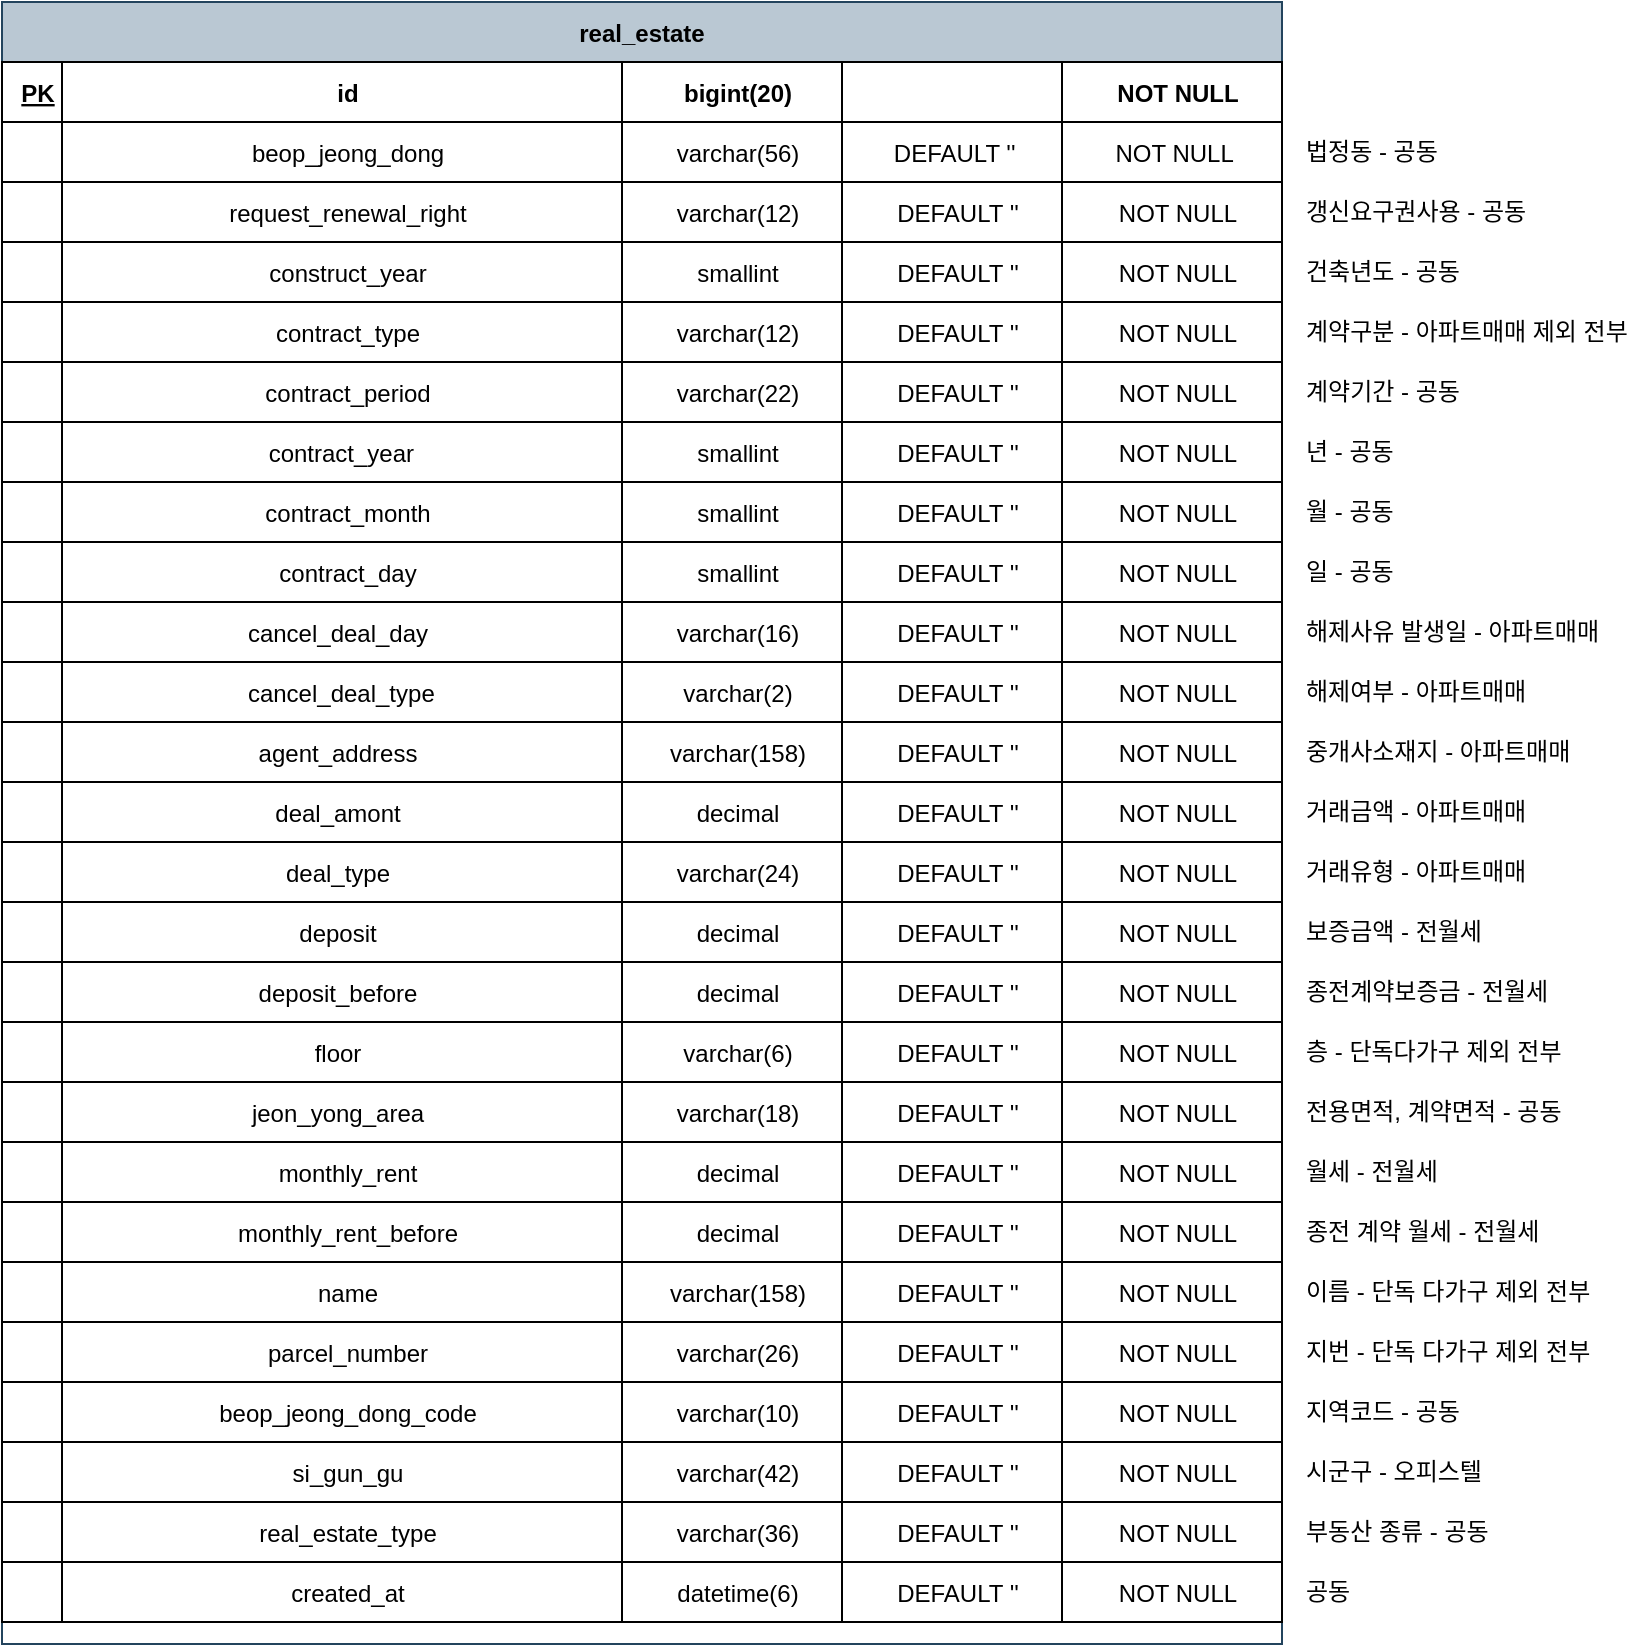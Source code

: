 <mxfile version="24.4.0" type="device">
  <diagram id="R2lEEEUBdFMjLlhIrx00" name="Page-1">
    <mxGraphModel dx="866" dy="671" grid="1" gridSize="10" guides="1" tooltips="1" connect="1" arrows="1" fold="1" page="1" pageScale="1" pageWidth="850" pageHeight="1100" math="0" shadow="0" extFonts="Permanent Marker^https://fonts.googleapis.com/css?family=Permanent+Marker">
      <root>
        <mxCell id="0" />
        <mxCell id="1" parent="0" />
        <mxCell id="hbp8-8lJkHPTpPMItPzK-110" value="real_estate" style="shape=table;startSize=30;container=1;collapsible=1;childLayout=tableLayout;fixedRows=1;rowLines=0;fontStyle=1;align=center;resizeLast=1;verticalAlign=middle;fillColor=#bac8d3;strokeColor=#23445d;" parent="1" vertex="1">
          <mxGeometry x="40" y="40" width="640" height="821" as="geometry">
            <mxRectangle x="110" y="300" width="100" height="30" as="alternateBounds" />
          </mxGeometry>
        </mxCell>
        <mxCell id="hbp8-8lJkHPTpPMItPzK-111" value="" style="shape=partialRectangle;collapsible=0;dropTarget=0;pointerEvents=0;fillColor=none;points=[[0,0.5],[1,0.5]];portConstraint=eastwest;top=0;left=0;right=0;bottom=1;" parent="hbp8-8lJkHPTpPMItPzK-110" vertex="1">
          <mxGeometry y="30" width="640" height="30" as="geometry" />
        </mxCell>
        <mxCell id="hbp8-8lJkHPTpPMItPzK-112" value="PK" style="shape=partialRectangle;overflow=hidden;connectable=0;top=1;left=1;bottom=1;right=1;fontStyle=5;strokeColor=default;align=center;verticalAlign=middle;spacingLeft=6;fontFamily=Helvetica;fontSize=12;fontColor=default;fillColor=default;labelBackgroundColor=default;" parent="hbp8-8lJkHPTpPMItPzK-111" vertex="1">
          <mxGeometry width="30" height="30" as="geometry">
            <mxRectangle width="30" height="30" as="alternateBounds" />
          </mxGeometry>
        </mxCell>
        <mxCell id="hbp8-8lJkHPTpPMItPzK-113" value="id" style="shape=partialRectangle;overflow=hidden;connectable=0;top=1;left=1;bottom=1;right=1;align=center;spacingLeft=6;fontStyle=1;" parent="hbp8-8lJkHPTpPMItPzK-111" vertex="1">
          <mxGeometry x="30" width="280" height="30" as="geometry">
            <mxRectangle width="280" height="30" as="alternateBounds" />
          </mxGeometry>
        </mxCell>
        <mxCell id="RtSOHEEAWG39w4jTqYd0-6" value="bigint(20)" style="shape=partialRectangle;overflow=hidden;connectable=0;top=1;left=1;bottom=1;right=1;align=center;spacingLeft=6;fontStyle=1;" parent="hbp8-8lJkHPTpPMItPzK-111" vertex="1">
          <mxGeometry x="310" width="110" height="30" as="geometry">
            <mxRectangle width="110" height="30" as="alternateBounds" />
          </mxGeometry>
        </mxCell>
        <mxCell id="RtSOHEEAWG39w4jTqYd0-32" style="shape=partialRectangle;overflow=hidden;connectable=0;top=1;left=1;bottom=1;right=1;align=center;spacingLeft=6;fontStyle=1;" parent="hbp8-8lJkHPTpPMItPzK-111" vertex="1">
          <mxGeometry x="420" width="110" height="30" as="geometry">
            <mxRectangle width="110" height="30" as="alternateBounds" />
          </mxGeometry>
        </mxCell>
        <mxCell id="RtSOHEEAWG39w4jTqYd0-58" value="NOT NULL" style="shape=partialRectangle;overflow=hidden;connectable=0;top=1;left=1;bottom=1;right=1;align=center;spacingLeft=6;fontStyle=1;" parent="hbp8-8lJkHPTpPMItPzK-111" vertex="1">
          <mxGeometry x="530" width="110" height="30" as="geometry">
            <mxRectangle width="110" height="30" as="alternateBounds" />
          </mxGeometry>
        </mxCell>
        <mxCell id="hbp8-8lJkHPTpPMItPzK-114" style="shape=partialRectangle;collapsible=0;dropTarget=0;pointerEvents=0;fillColor=none;points=[[0,0.5],[1,0.5]];portConstraint=eastwest;top=0;left=0;right=0;bottom=0;" parent="hbp8-8lJkHPTpPMItPzK-110" vertex="1">
          <mxGeometry y="60" width="640" height="30" as="geometry" />
        </mxCell>
        <mxCell id="hbp8-8lJkHPTpPMItPzK-115" style="shape=partialRectangle;overflow=hidden;connectable=0;top=1;left=1;bottom=1;right=1;shadow=0;strokeWidth=1;align=center;verticalAlign=middle;spacingLeft=6;fontFamily=Helvetica;fontSize=12;" parent="hbp8-8lJkHPTpPMItPzK-114" vertex="1">
          <mxGeometry width="30" height="30" as="geometry">
            <mxRectangle width="30" height="30" as="alternateBounds" />
          </mxGeometry>
        </mxCell>
        <mxCell id="hbp8-8lJkHPTpPMItPzK-116" value="beop_jeong_dong" style="shape=partialRectangle;overflow=hidden;connectable=0;top=1;left=1;bottom=1;right=1;align=center;spacingLeft=6;shadow=0;strokeWidth=1;perimeterSpacing=0;verticalAlign=middle;fontFamily=Helvetica;fontSize=12;fontStyle=0;" parent="hbp8-8lJkHPTpPMItPzK-114" vertex="1">
          <mxGeometry x="30" width="280" height="30" as="geometry">
            <mxRectangle width="280" height="30" as="alternateBounds" />
          </mxGeometry>
        </mxCell>
        <mxCell id="RtSOHEEAWG39w4jTqYd0-7" value="varchar(56)" style="shape=partialRectangle;overflow=hidden;connectable=0;top=1;left=1;bottom=1;right=1;align=center;spacingLeft=6;shadow=0;strokeWidth=1;perimeterSpacing=0;verticalAlign=middle;fontFamily=Helvetica;fontSize=12;fontStyle=0;" parent="hbp8-8lJkHPTpPMItPzK-114" vertex="1">
          <mxGeometry x="310" width="110" height="30" as="geometry">
            <mxRectangle width="110" height="30" as="alternateBounds" />
          </mxGeometry>
        </mxCell>
        <mxCell id="RtSOHEEAWG39w4jTqYd0-33" value="DEFAULT &#39;&#39; " style="shape=partialRectangle;overflow=hidden;connectable=0;top=1;left=1;bottom=1;right=1;align=center;spacingLeft=6;shadow=0;strokeWidth=1;perimeterSpacing=0;verticalAlign=middle;fontFamily=Helvetica;fontSize=12;fontStyle=0;" parent="hbp8-8lJkHPTpPMItPzK-114" vertex="1">
          <mxGeometry x="420" width="110" height="30" as="geometry">
            <mxRectangle width="110" height="30" as="alternateBounds" />
          </mxGeometry>
        </mxCell>
        <mxCell id="RtSOHEEAWG39w4jTqYd0-59" value="NOT NULL " style="shape=partialRectangle;overflow=hidden;connectable=0;top=1;left=1;bottom=1;right=1;align=center;spacingLeft=6;shadow=0;strokeWidth=1;perimeterSpacing=0;verticalAlign=middle;fontFamily=Helvetica;fontSize=12;fontStyle=0;" parent="hbp8-8lJkHPTpPMItPzK-114" vertex="1">
          <mxGeometry x="530" width="110" height="30" as="geometry">
            <mxRectangle width="110" height="30" as="alternateBounds" />
          </mxGeometry>
        </mxCell>
        <mxCell id="hbp8-8lJkHPTpPMItPzK-117" style="shape=partialRectangle;collapsible=0;dropTarget=0;pointerEvents=0;fillColor=none;points=[[0,0.5],[1,0.5]];portConstraint=eastwest;top=0;left=0;right=0;bottom=0;" parent="hbp8-8lJkHPTpPMItPzK-110" vertex="1">
          <mxGeometry y="90" width="640" height="30" as="geometry" />
        </mxCell>
        <mxCell id="hbp8-8lJkHPTpPMItPzK-118" style="shape=partialRectangle;overflow=hidden;connectable=0;top=1;left=1;bottom=1;right=1;shadow=0;strokeWidth=1;align=center;verticalAlign=middle;spacingLeft=6;fontFamily=Helvetica;fontSize=12;" parent="hbp8-8lJkHPTpPMItPzK-117" vertex="1">
          <mxGeometry width="30" height="30" as="geometry">
            <mxRectangle width="30" height="30" as="alternateBounds" />
          </mxGeometry>
        </mxCell>
        <mxCell id="hbp8-8lJkHPTpPMItPzK-119" value="request_renewal_right" style="shape=partialRectangle;overflow=hidden;connectable=0;top=1;left=1;bottom=1;right=1;align=center;spacingLeft=6;strokeWidth=1;shadow=0;verticalAlign=middle;fontFamily=Helvetica;fontSize=12;fontStyle=0;" parent="hbp8-8lJkHPTpPMItPzK-117" vertex="1">
          <mxGeometry x="30" width="280" height="30" as="geometry">
            <mxRectangle width="280" height="30" as="alternateBounds" />
          </mxGeometry>
        </mxCell>
        <mxCell id="RtSOHEEAWG39w4jTqYd0-8" value="varchar(12)" style="shape=partialRectangle;overflow=hidden;connectable=0;top=1;left=1;bottom=1;right=1;align=center;spacingLeft=6;strokeWidth=1;shadow=0;verticalAlign=middle;fontFamily=Helvetica;fontSize=12;fontStyle=0;" parent="hbp8-8lJkHPTpPMItPzK-117" vertex="1">
          <mxGeometry x="310" width="110" height="30" as="geometry">
            <mxRectangle width="110" height="30" as="alternateBounds" />
          </mxGeometry>
        </mxCell>
        <mxCell id="RtSOHEEAWG39w4jTqYd0-34" value="DEFAULT &#39;&#39;" style="shape=partialRectangle;overflow=hidden;connectable=0;top=1;left=1;bottom=1;right=1;align=center;spacingLeft=6;strokeWidth=1;shadow=0;verticalAlign=middle;fontFamily=Helvetica;fontSize=12;fontStyle=0;" parent="hbp8-8lJkHPTpPMItPzK-117" vertex="1">
          <mxGeometry x="420" width="110" height="30" as="geometry">
            <mxRectangle width="110" height="30" as="alternateBounds" />
          </mxGeometry>
        </mxCell>
        <mxCell id="RtSOHEEAWG39w4jTqYd0-60" value="NOT NULL" style="shape=partialRectangle;overflow=hidden;connectable=0;top=1;left=1;bottom=1;right=1;align=center;spacingLeft=6;strokeWidth=1;shadow=0;verticalAlign=middle;fontFamily=Helvetica;fontSize=12;fontStyle=0;" parent="hbp8-8lJkHPTpPMItPzK-117" vertex="1">
          <mxGeometry x="530" width="110" height="30" as="geometry">
            <mxRectangle width="110" height="30" as="alternateBounds" />
          </mxGeometry>
        </mxCell>
        <mxCell id="hbp8-8lJkHPTpPMItPzK-120" style="shape=partialRectangle;collapsible=0;dropTarget=0;pointerEvents=0;fillColor=none;points=[[0,0.5],[1,0.5]];portConstraint=eastwest;top=0;left=0;right=0;bottom=0;" parent="hbp8-8lJkHPTpPMItPzK-110" vertex="1">
          <mxGeometry y="120" width="640" height="30" as="geometry" />
        </mxCell>
        <mxCell id="hbp8-8lJkHPTpPMItPzK-121" style="shape=partialRectangle;overflow=hidden;connectable=0;top=1;left=1;bottom=1;right=1;align=center;" parent="hbp8-8lJkHPTpPMItPzK-120" vertex="1">
          <mxGeometry width="30" height="30" as="geometry">
            <mxRectangle width="30" height="30" as="alternateBounds" />
          </mxGeometry>
        </mxCell>
        <mxCell id="hbp8-8lJkHPTpPMItPzK-122" value="construct_year" style="shape=partialRectangle;overflow=hidden;connectable=0;top=1;left=1;bottom=1;right=1;align=center;spacingLeft=6;shadow=0;strokeWidth=1;verticalAlign=middle;fontFamily=Helvetica;fontSize=12;fontStyle=0;" parent="hbp8-8lJkHPTpPMItPzK-120" vertex="1">
          <mxGeometry x="30" width="280" height="30" as="geometry">
            <mxRectangle width="280" height="30" as="alternateBounds" />
          </mxGeometry>
        </mxCell>
        <mxCell id="RtSOHEEAWG39w4jTqYd0-9" value="smallint" style="shape=partialRectangle;overflow=hidden;connectable=0;top=1;left=1;bottom=1;right=1;align=center;spacingLeft=6;shadow=0;strokeWidth=1;verticalAlign=middle;fontFamily=Helvetica;fontSize=12;fontStyle=0;" parent="hbp8-8lJkHPTpPMItPzK-120" vertex="1">
          <mxGeometry x="310" width="110" height="30" as="geometry">
            <mxRectangle width="110" height="30" as="alternateBounds" />
          </mxGeometry>
        </mxCell>
        <mxCell id="RtSOHEEAWG39w4jTqYd0-35" value="DEFAULT &#39;&#39;" style="shape=partialRectangle;overflow=hidden;connectable=0;top=1;left=1;bottom=1;right=1;align=center;spacingLeft=6;shadow=0;strokeWidth=1;verticalAlign=middle;fontFamily=Helvetica;fontSize=12;fontStyle=0;" parent="hbp8-8lJkHPTpPMItPzK-120" vertex="1">
          <mxGeometry x="420" width="110" height="30" as="geometry">
            <mxRectangle width="110" height="30" as="alternateBounds" />
          </mxGeometry>
        </mxCell>
        <mxCell id="RtSOHEEAWG39w4jTqYd0-61" value="NOT NULL" style="shape=partialRectangle;overflow=hidden;connectable=0;top=1;left=1;bottom=1;right=1;align=center;spacingLeft=6;shadow=0;strokeWidth=1;verticalAlign=middle;fontFamily=Helvetica;fontSize=12;fontStyle=0;" parent="hbp8-8lJkHPTpPMItPzK-120" vertex="1">
          <mxGeometry x="530" width="110" height="30" as="geometry">
            <mxRectangle width="110" height="30" as="alternateBounds" />
          </mxGeometry>
        </mxCell>
        <mxCell id="hbp8-8lJkHPTpPMItPzK-123" style="shape=partialRectangle;collapsible=0;dropTarget=0;pointerEvents=0;fillColor=none;points=[[0,0.5],[1,0.5]];portConstraint=eastwest;top=0;left=0;right=0;bottom=0;" parent="hbp8-8lJkHPTpPMItPzK-110" vertex="1">
          <mxGeometry y="150" width="640" height="30" as="geometry" />
        </mxCell>
        <mxCell id="hbp8-8lJkHPTpPMItPzK-124" style="shape=partialRectangle;overflow=hidden;connectable=0;top=1;left=1;bottom=1;right=1;align=center;" parent="hbp8-8lJkHPTpPMItPzK-123" vertex="1">
          <mxGeometry width="30" height="30" as="geometry">
            <mxRectangle width="30" height="30" as="alternateBounds" />
          </mxGeometry>
        </mxCell>
        <mxCell id="hbp8-8lJkHPTpPMItPzK-125" value="contract_type" style="shape=partialRectangle;overflow=hidden;connectable=0;top=1;left=1;bottom=1;right=1;align=center;spacingLeft=6;shadow=0;strokeWidth=1;verticalAlign=middle;fontFamily=Helvetica;fontSize=12;fontStyle=0;" parent="hbp8-8lJkHPTpPMItPzK-123" vertex="1">
          <mxGeometry x="30" width="280" height="30" as="geometry">
            <mxRectangle width="280" height="30" as="alternateBounds" />
          </mxGeometry>
        </mxCell>
        <mxCell id="RtSOHEEAWG39w4jTqYd0-10" value="varchar(12)" style="shape=partialRectangle;overflow=hidden;connectable=0;top=1;left=1;bottom=1;right=1;align=center;spacingLeft=6;shadow=0;strokeWidth=1;verticalAlign=middle;fontFamily=Helvetica;fontSize=12;fontStyle=0;" parent="hbp8-8lJkHPTpPMItPzK-123" vertex="1">
          <mxGeometry x="310" width="110" height="30" as="geometry">
            <mxRectangle width="110" height="30" as="alternateBounds" />
          </mxGeometry>
        </mxCell>
        <mxCell id="RtSOHEEAWG39w4jTqYd0-36" value="DEFAULT &#39;&#39;" style="shape=partialRectangle;overflow=hidden;connectable=0;top=1;left=1;bottom=1;right=1;align=center;spacingLeft=6;shadow=0;strokeWidth=1;verticalAlign=middle;fontFamily=Helvetica;fontSize=12;fontStyle=0;" parent="hbp8-8lJkHPTpPMItPzK-123" vertex="1">
          <mxGeometry x="420" width="110" height="30" as="geometry">
            <mxRectangle width="110" height="30" as="alternateBounds" />
          </mxGeometry>
        </mxCell>
        <mxCell id="RtSOHEEAWG39w4jTqYd0-62" value="NOT NULL" style="shape=partialRectangle;overflow=hidden;connectable=0;top=1;left=1;bottom=1;right=1;align=center;spacingLeft=6;shadow=0;strokeWidth=1;verticalAlign=middle;fontFamily=Helvetica;fontSize=12;fontStyle=0;" parent="hbp8-8lJkHPTpPMItPzK-123" vertex="1">
          <mxGeometry x="530" width="110" height="30" as="geometry">
            <mxRectangle width="110" height="30" as="alternateBounds" />
          </mxGeometry>
        </mxCell>
        <mxCell id="hbp8-8lJkHPTpPMItPzK-126" style="shape=partialRectangle;collapsible=0;dropTarget=0;pointerEvents=0;fillColor=none;points=[[0,0.5],[1,0.5]];portConstraint=eastwest;top=0;left=0;right=0;bottom=0;" parent="hbp8-8lJkHPTpPMItPzK-110" vertex="1">
          <mxGeometry y="180" width="640" height="30" as="geometry" />
        </mxCell>
        <mxCell id="hbp8-8lJkHPTpPMItPzK-127" style="shape=partialRectangle;overflow=hidden;connectable=0;top=1;left=1;bottom=1;right=1;align=center;" parent="hbp8-8lJkHPTpPMItPzK-126" vertex="1">
          <mxGeometry width="30" height="30" as="geometry">
            <mxRectangle width="30" height="30" as="alternateBounds" />
          </mxGeometry>
        </mxCell>
        <mxCell id="hbp8-8lJkHPTpPMItPzK-128" value="contract_period" style="shape=partialRectangle;overflow=hidden;connectable=0;top=1;left=1;bottom=1;right=1;align=center;spacingLeft=6;shadow=0;strokeWidth=1;verticalAlign=middle;fontFamily=Helvetica;fontSize=12;fontStyle=0;" parent="hbp8-8lJkHPTpPMItPzK-126" vertex="1">
          <mxGeometry x="30" width="280" height="30" as="geometry">
            <mxRectangle width="280" height="30" as="alternateBounds" />
          </mxGeometry>
        </mxCell>
        <mxCell id="RtSOHEEAWG39w4jTqYd0-11" value="varchar(22)" style="shape=partialRectangle;overflow=hidden;connectable=0;top=1;left=1;bottom=1;right=1;align=center;spacingLeft=6;shadow=0;strokeWidth=1;verticalAlign=middle;fontFamily=Helvetica;fontSize=12;fontStyle=0;" parent="hbp8-8lJkHPTpPMItPzK-126" vertex="1">
          <mxGeometry x="310" width="110" height="30" as="geometry">
            <mxRectangle width="110" height="30" as="alternateBounds" />
          </mxGeometry>
        </mxCell>
        <mxCell id="RtSOHEEAWG39w4jTqYd0-37" value="DEFAULT &#39;&#39;" style="shape=partialRectangle;overflow=hidden;connectable=0;top=1;left=1;bottom=1;right=1;align=center;spacingLeft=6;shadow=0;strokeWidth=1;verticalAlign=middle;fontFamily=Helvetica;fontSize=12;fontStyle=0;" parent="hbp8-8lJkHPTpPMItPzK-126" vertex="1">
          <mxGeometry x="420" width="110" height="30" as="geometry">
            <mxRectangle width="110" height="30" as="alternateBounds" />
          </mxGeometry>
        </mxCell>
        <mxCell id="RtSOHEEAWG39w4jTqYd0-63" value="NOT NULL" style="shape=partialRectangle;overflow=hidden;connectable=0;top=1;left=1;bottom=1;right=1;align=center;spacingLeft=6;shadow=0;strokeWidth=1;verticalAlign=middle;fontFamily=Helvetica;fontSize=12;fontStyle=0;" parent="hbp8-8lJkHPTpPMItPzK-126" vertex="1">
          <mxGeometry x="530" width="110" height="30" as="geometry">
            <mxRectangle width="110" height="30" as="alternateBounds" />
          </mxGeometry>
        </mxCell>
        <mxCell id="hbp8-8lJkHPTpPMItPzK-129" style="shape=partialRectangle;collapsible=0;dropTarget=0;pointerEvents=0;fillColor=none;points=[[0,0.5],[1,0.5]];portConstraint=eastwest;top=0;left=0;right=0;bottom=0;" parent="hbp8-8lJkHPTpPMItPzK-110" vertex="1">
          <mxGeometry y="210" width="640" height="30" as="geometry" />
        </mxCell>
        <mxCell id="hbp8-8lJkHPTpPMItPzK-130" style="shape=partialRectangle;overflow=hidden;connectable=0;top=1;left=1;bottom=1;right=1;align=center;" parent="hbp8-8lJkHPTpPMItPzK-129" vertex="1">
          <mxGeometry width="30" height="30" as="geometry">
            <mxRectangle width="30" height="30" as="alternateBounds" />
          </mxGeometry>
        </mxCell>
        <mxCell id="hbp8-8lJkHPTpPMItPzK-131" value="contract_year  " style="shape=partialRectangle;overflow=hidden;connectable=0;top=1;left=1;bottom=1;right=1;align=center;spacingLeft=6;shadow=0;strokeWidth=1;verticalAlign=middle;fontFamily=Helvetica;fontSize=12;fontStyle=0;" parent="hbp8-8lJkHPTpPMItPzK-129" vertex="1">
          <mxGeometry x="30" width="280" height="30" as="geometry">
            <mxRectangle width="280" height="30" as="alternateBounds" />
          </mxGeometry>
        </mxCell>
        <mxCell id="RtSOHEEAWG39w4jTqYd0-12" value="smallint" style="shape=partialRectangle;overflow=hidden;connectable=0;top=1;left=1;bottom=1;right=1;align=center;spacingLeft=6;shadow=0;strokeWidth=1;verticalAlign=middle;fontFamily=Helvetica;fontSize=12;fontStyle=0;" parent="hbp8-8lJkHPTpPMItPzK-129" vertex="1">
          <mxGeometry x="310" width="110" height="30" as="geometry">
            <mxRectangle width="110" height="30" as="alternateBounds" />
          </mxGeometry>
        </mxCell>
        <mxCell id="RtSOHEEAWG39w4jTqYd0-38" value="DEFAULT &#39;&#39;" style="shape=partialRectangle;overflow=hidden;connectable=0;top=1;left=1;bottom=1;right=1;align=center;spacingLeft=6;shadow=0;strokeWidth=1;verticalAlign=middle;fontFamily=Helvetica;fontSize=12;fontStyle=0;" parent="hbp8-8lJkHPTpPMItPzK-129" vertex="1">
          <mxGeometry x="420" width="110" height="30" as="geometry">
            <mxRectangle width="110" height="30" as="alternateBounds" />
          </mxGeometry>
        </mxCell>
        <mxCell id="RtSOHEEAWG39w4jTqYd0-64" value="NOT NULL" style="shape=partialRectangle;overflow=hidden;connectable=0;top=1;left=1;bottom=1;right=1;align=center;spacingLeft=6;shadow=0;strokeWidth=1;verticalAlign=middle;fontFamily=Helvetica;fontSize=12;fontStyle=0;" parent="hbp8-8lJkHPTpPMItPzK-129" vertex="1">
          <mxGeometry x="530" width="110" height="30" as="geometry">
            <mxRectangle width="110" height="30" as="alternateBounds" />
          </mxGeometry>
        </mxCell>
        <mxCell id="hbp8-8lJkHPTpPMItPzK-132" style="shape=partialRectangle;collapsible=0;dropTarget=0;pointerEvents=0;fillColor=none;points=[[0,0.5],[1,0.5]];portConstraint=eastwest;top=0;left=0;right=0;bottom=0;" parent="hbp8-8lJkHPTpPMItPzK-110" vertex="1">
          <mxGeometry y="240" width="640" height="30" as="geometry" />
        </mxCell>
        <mxCell id="hbp8-8lJkHPTpPMItPzK-133" style="shape=partialRectangle;overflow=hidden;connectable=0;top=1;left=1;bottom=1;right=1;align=center;" parent="hbp8-8lJkHPTpPMItPzK-132" vertex="1">
          <mxGeometry width="30" height="30" as="geometry">
            <mxRectangle width="30" height="30" as="alternateBounds" />
          </mxGeometry>
        </mxCell>
        <mxCell id="hbp8-8lJkHPTpPMItPzK-134" value="contract_month" style="shape=partialRectangle;overflow=hidden;connectable=0;top=1;left=1;bottom=1;right=1;align=center;spacingLeft=6;shadow=0;strokeWidth=1;verticalAlign=middle;fontFamily=Helvetica;fontSize=12;fontStyle=0;" parent="hbp8-8lJkHPTpPMItPzK-132" vertex="1">
          <mxGeometry x="30" width="280" height="30" as="geometry">
            <mxRectangle width="280" height="30" as="alternateBounds" />
          </mxGeometry>
        </mxCell>
        <mxCell id="RtSOHEEAWG39w4jTqYd0-13" value="smallint" style="shape=partialRectangle;overflow=hidden;connectable=0;top=1;left=1;bottom=1;right=1;align=center;spacingLeft=6;shadow=0;strokeWidth=1;verticalAlign=middle;fontFamily=Helvetica;fontSize=12;fontStyle=0;" parent="hbp8-8lJkHPTpPMItPzK-132" vertex="1">
          <mxGeometry x="310" width="110" height="30" as="geometry">
            <mxRectangle width="110" height="30" as="alternateBounds" />
          </mxGeometry>
        </mxCell>
        <mxCell id="RtSOHEEAWG39w4jTqYd0-39" value="DEFAULT &#39;&#39;" style="shape=partialRectangle;overflow=hidden;connectable=0;top=1;left=1;bottom=1;right=1;align=center;spacingLeft=6;shadow=0;strokeWidth=1;verticalAlign=middle;fontFamily=Helvetica;fontSize=12;fontStyle=0;" parent="hbp8-8lJkHPTpPMItPzK-132" vertex="1">
          <mxGeometry x="420" width="110" height="30" as="geometry">
            <mxRectangle width="110" height="30" as="alternateBounds" />
          </mxGeometry>
        </mxCell>
        <mxCell id="RtSOHEEAWG39w4jTqYd0-65" value="NOT NULL" style="shape=partialRectangle;overflow=hidden;connectable=0;top=1;left=1;bottom=1;right=1;align=center;spacingLeft=6;shadow=0;strokeWidth=1;verticalAlign=middle;fontFamily=Helvetica;fontSize=12;fontStyle=0;" parent="hbp8-8lJkHPTpPMItPzK-132" vertex="1">
          <mxGeometry x="530" width="110" height="30" as="geometry">
            <mxRectangle width="110" height="30" as="alternateBounds" />
          </mxGeometry>
        </mxCell>
        <mxCell id="hbp8-8lJkHPTpPMItPzK-135" style="shape=partialRectangle;collapsible=0;dropTarget=0;pointerEvents=0;fillColor=none;points=[[0,0.5],[1,0.5]];portConstraint=eastwest;top=0;left=0;right=0;bottom=0;" parent="hbp8-8lJkHPTpPMItPzK-110" vertex="1">
          <mxGeometry y="270" width="640" height="30" as="geometry" />
        </mxCell>
        <mxCell id="hbp8-8lJkHPTpPMItPzK-136" style="shape=partialRectangle;overflow=hidden;connectable=0;top=1;left=1;bottom=1;right=1;align=center;" parent="hbp8-8lJkHPTpPMItPzK-135" vertex="1">
          <mxGeometry width="30" height="30" as="geometry">
            <mxRectangle width="30" height="30" as="alternateBounds" />
          </mxGeometry>
        </mxCell>
        <mxCell id="hbp8-8lJkHPTpPMItPzK-137" value="contract_day" style="shape=partialRectangle;overflow=hidden;connectable=0;top=1;left=1;bottom=1;right=1;align=center;spacingLeft=6;shadow=0;strokeWidth=1;verticalAlign=middle;fontFamily=Helvetica;fontSize=12;fontStyle=0;" parent="hbp8-8lJkHPTpPMItPzK-135" vertex="1">
          <mxGeometry x="30" width="280" height="30" as="geometry">
            <mxRectangle width="280" height="30" as="alternateBounds" />
          </mxGeometry>
        </mxCell>
        <mxCell id="RtSOHEEAWG39w4jTqYd0-14" value="smallint" style="shape=partialRectangle;overflow=hidden;connectable=0;top=1;left=1;bottom=1;right=1;align=center;spacingLeft=6;shadow=0;strokeWidth=1;verticalAlign=middle;fontFamily=Helvetica;fontSize=12;fontStyle=0;" parent="hbp8-8lJkHPTpPMItPzK-135" vertex="1">
          <mxGeometry x="310" width="110" height="30" as="geometry">
            <mxRectangle width="110" height="30" as="alternateBounds" />
          </mxGeometry>
        </mxCell>
        <mxCell id="RtSOHEEAWG39w4jTqYd0-40" value="DEFAULT &#39;&#39;" style="shape=partialRectangle;overflow=hidden;connectable=0;top=1;left=1;bottom=1;right=1;align=center;spacingLeft=6;shadow=0;strokeWidth=1;verticalAlign=middle;fontFamily=Helvetica;fontSize=12;fontStyle=0;" parent="hbp8-8lJkHPTpPMItPzK-135" vertex="1">
          <mxGeometry x="420" width="110" height="30" as="geometry">
            <mxRectangle width="110" height="30" as="alternateBounds" />
          </mxGeometry>
        </mxCell>
        <mxCell id="RtSOHEEAWG39w4jTqYd0-66" value="NOT NULL" style="shape=partialRectangle;overflow=hidden;connectable=0;top=1;left=1;bottom=1;right=1;align=center;spacingLeft=6;shadow=0;strokeWidth=1;verticalAlign=middle;fontFamily=Helvetica;fontSize=12;fontStyle=0;" parent="hbp8-8lJkHPTpPMItPzK-135" vertex="1">
          <mxGeometry x="530" width="110" height="30" as="geometry">
            <mxRectangle width="110" height="30" as="alternateBounds" />
          </mxGeometry>
        </mxCell>
        <mxCell id="hbp8-8lJkHPTpPMItPzK-138" style="shape=partialRectangle;collapsible=0;dropTarget=0;pointerEvents=0;fillColor=none;points=[[0,0.5],[1,0.5]];portConstraint=eastwest;top=0;left=0;right=0;bottom=0;" parent="hbp8-8lJkHPTpPMItPzK-110" vertex="1">
          <mxGeometry y="300" width="640" height="30" as="geometry" />
        </mxCell>
        <mxCell id="hbp8-8lJkHPTpPMItPzK-139" style="shape=partialRectangle;overflow=hidden;connectable=0;top=1;left=1;bottom=1;right=1;align=center;" parent="hbp8-8lJkHPTpPMItPzK-138" vertex="1">
          <mxGeometry width="30" height="30" as="geometry">
            <mxRectangle width="30" height="30" as="alternateBounds" />
          </mxGeometry>
        </mxCell>
        <mxCell id="hbp8-8lJkHPTpPMItPzK-140" value="cancel_deal_day   " style="shape=partialRectangle;overflow=hidden;connectable=0;top=1;left=1;bottom=1;right=1;align=center;spacingLeft=6;" parent="hbp8-8lJkHPTpPMItPzK-138" vertex="1">
          <mxGeometry x="30" width="280" height="30" as="geometry">
            <mxRectangle width="280" height="30" as="alternateBounds" />
          </mxGeometry>
        </mxCell>
        <mxCell id="RtSOHEEAWG39w4jTqYd0-15" value="varchar(16)" style="shape=partialRectangle;overflow=hidden;connectable=0;top=1;left=1;bottom=1;right=1;align=center;spacingLeft=6;" parent="hbp8-8lJkHPTpPMItPzK-138" vertex="1">
          <mxGeometry x="310" width="110" height="30" as="geometry">
            <mxRectangle width="110" height="30" as="alternateBounds" />
          </mxGeometry>
        </mxCell>
        <mxCell id="RtSOHEEAWG39w4jTqYd0-41" value="DEFAULT &#39;&#39;" style="shape=partialRectangle;overflow=hidden;connectable=0;top=1;left=1;bottom=1;right=1;align=center;spacingLeft=6;" parent="hbp8-8lJkHPTpPMItPzK-138" vertex="1">
          <mxGeometry x="420" width="110" height="30" as="geometry">
            <mxRectangle width="110" height="30" as="alternateBounds" />
          </mxGeometry>
        </mxCell>
        <mxCell id="RtSOHEEAWG39w4jTqYd0-67" value="NOT NULL" style="shape=partialRectangle;overflow=hidden;connectable=0;top=1;left=1;bottom=1;right=1;align=center;spacingLeft=6;" parent="hbp8-8lJkHPTpPMItPzK-138" vertex="1">
          <mxGeometry x="530" width="110" height="30" as="geometry">
            <mxRectangle width="110" height="30" as="alternateBounds" />
          </mxGeometry>
        </mxCell>
        <mxCell id="hbp8-8lJkHPTpPMItPzK-141" style="shape=partialRectangle;collapsible=0;dropTarget=0;pointerEvents=0;fillColor=none;points=[[0,0.5],[1,0.5]];portConstraint=eastwest;top=0;left=0;right=0;bottom=0;" parent="hbp8-8lJkHPTpPMItPzK-110" vertex="1">
          <mxGeometry y="330" width="640" height="30" as="geometry" />
        </mxCell>
        <mxCell id="hbp8-8lJkHPTpPMItPzK-142" style="shape=partialRectangle;overflow=hidden;connectable=0;top=1;left=1;bottom=1;right=1;align=center;" parent="hbp8-8lJkHPTpPMItPzK-141" vertex="1">
          <mxGeometry width="30" height="30" as="geometry">
            <mxRectangle width="30" height="30" as="alternateBounds" />
          </mxGeometry>
        </mxCell>
        <mxCell id="hbp8-8lJkHPTpPMItPzK-143" value="cancel_deal_type  " style="shape=partialRectangle;overflow=hidden;connectable=0;top=1;left=1;bottom=1;right=1;align=center;spacingLeft=6;" parent="hbp8-8lJkHPTpPMItPzK-141" vertex="1">
          <mxGeometry x="30" width="280" height="30" as="geometry">
            <mxRectangle width="280" height="30" as="alternateBounds" />
          </mxGeometry>
        </mxCell>
        <mxCell id="RtSOHEEAWG39w4jTqYd0-16" value="varchar(2)" style="shape=partialRectangle;overflow=hidden;connectable=0;top=1;left=1;bottom=1;right=1;align=center;spacingLeft=6;" parent="hbp8-8lJkHPTpPMItPzK-141" vertex="1">
          <mxGeometry x="310" width="110" height="30" as="geometry">
            <mxRectangle width="110" height="30" as="alternateBounds" />
          </mxGeometry>
        </mxCell>
        <mxCell id="RtSOHEEAWG39w4jTqYd0-42" value="DEFAULT &#39;&#39;" style="shape=partialRectangle;overflow=hidden;connectable=0;top=1;left=1;bottom=1;right=1;align=center;spacingLeft=6;" parent="hbp8-8lJkHPTpPMItPzK-141" vertex="1">
          <mxGeometry x="420" width="110" height="30" as="geometry">
            <mxRectangle width="110" height="30" as="alternateBounds" />
          </mxGeometry>
        </mxCell>
        <mxCell id="RtSOHEEAWG39w4jTqYd0-68" value="NOT NULL" style="shape=partialRectangle;overflow=hidden;connectable=0;top=1;left=1;bottom=1;right=1;align=center;spacingLeft=6;" parent="hbp8-8lJkHPTpPMItPzK-141" vertex="1">
          <mxGeometry x="530" width="110" height="30" as="geometry">
            <mxRectangle width="110" height="30" as="alternateBounds" />
          </mxGeometry>
        </mxCell>
        <mxCell id="hbp8-8lJkHPTpPMItPzK-144" style="shape=partialRectangle;collapsible=0;dropTarget=0;pointerEvents=0;fillColor=none;points=[[0,0.5],[1,0.5]];portConstraint=eastwest;top=0;left=0;right=0;bottom=0;" parent="hbp8-8lJkHPTpPMItPzK-110" vertex="1">
          <mxGeometry y="360" width="640" height="30" as="geometry" />
        </mxCell>
        <mxCell id="hbp8-8lJkHPTpPMItPzK-145" style="shape=partialRectangle;overflow=hidden;connectable=0;top=1;left=1;bottom=1;right=1;align=center;" parent="hbp8-8lJkHPTpPMItPzK-144" vertex="1">
          <mxGeometry width="30" height="30" as="geometry">
            <mxRectangle width="30" height="30" as="alternateBounds" />
          </mxGeometry>
        </mxCell>
        <mxCell id="hbp8-8lJkHPTpPMItPzK-146" value="agent_address   " style="shape=partialRectangle;overflow=hidden;connectable=0;top=1;left=1;bottom=1;right=1;align=center;spacingLeft=6;" parent="hbp8-8lJkHPTpPMItPzK-144" vertex="1">
          <mxGeometry x="30" width="280" height="30" as="geometry">
            <mxRectangle width="280" height="30" as="alternateBounds" />
          </mxGeometry>
        </mxCell>
        <mxCell id="RtSOHEEAWG39w4jTqYd0-17" value="varchar(158)" style="shape=partialRectangle;overflow=hidden;connectable=0;top=1;left=1;bottom=1;right=1;align=center;spacingLeft=6;" parent="hbp8-8lJkHPTpPMItPzK-144" vertex="1">
          <mxGeometry x="310" width="110" height="30" as="geometry">
            <mxRectangle width="110" height="30" as="alternateBounds" />
          </mxGeometry>
        </mxCell>
        <mxCell id="RtSOHEEAWG39w4jTqYd0-43" value="DEFAULT &#39;&#39;" style="shape=partialRectangle;overflow=hidden;connectable=0;top=1;left=1;bottom=1;right=1;align=center;spacingLeft=6;" parent="hbp8-8lJkHPTpPMItPzK-144" vertex="1">
          <mxGeometry x="420" width="110" height="30" as="geometry">
            <mxRectangle width="110" height="30" as="alternateBounds" />
          </mxGeometry>
        </mxCell>
        <mxCell id="RtSOHEEAWG39w4jTqYd0-69" value="NOT NULL" style="shape=partialRectangle;overflow=hidden;connectable=0;top=1;left=1;bottom=1;right=1;align=center;spacingLeft=6;" parent="hbp8-8lJkHPTpPMItPzK-144" vertex="1">
          <mxGeometry x="530" width="110" height="30" as="geometry">
            <mxRectangle width="110" height="30" as="alternateBounds" />
          </mxGeometry>
        </mxCell>
        <mxCell id="hbp8-8lJkHPTpPMItPzK-147" style="shape=partialRectangle;collapsible=0;dropTarget=0;pointerEvents=0;fillColor=none;points=[[0,0.5],[1,0.5]];portConstraint=eastwest;top=0;left=0;right=0;bottom=0;" parent="hbp8-8lJkHPTpPMItPzK-110" vertex="1">
          <mxGeometry y="390" width="640" height="30" as="geometry" />
        </mxCell>
        <mxCell id="hbp8-8lJkHPTpPMItPzK-148" style="shape=partialRectangle;overflow=hidden;connectable=0;top=1;left=1;bottom=1;right=1;align=center;" parent="hbp8-8lJkHPTpPMItPzK-147" vertex="1">
          <mxGeometry width="30" height="30" as="geometry">
            <mxRectangle width="30" height="30" as="alternateBounds" />
          </mxGeometry>
        </mxCell>
        <mxCell id="hbp8-8lJkHPTpPMItPzK-149" value="deal_amont   " style="shape=partialRectangle;overflow=hidden;connectable=0;top=1;left=1;bottom=1;right=1;align=center;spacingLeft=6;" parent="hbp8-8lJkHPTpPMItPzK-147" vertex="1">
          <mxGeometry x="30" width="280" height="30" as="geometry">
            <mxRectangle width="280" height="30" as="alternateBounds" />
          </mxGeometry>
        </mxCell>
        <mxCell id="RtSOHEEAWG39w4jTqYd0-18" value="decimal" style="shape=partialRectangle;overflow=hidden;connectable=0;top=1;left=1;bottom=1;right=1;align=center;spacingLeft=6;" parent="hbp8-8lJkHPTpPMItPzK-147" vertex="1">
          <mxGeometry x="310" width="110" height="30" as="geometry">
            <mxRectangle width="110" height="30" as="alternateBounds" />
          </mxGeometry>
        </mxCell>
        <mxCell id="RtSOHEEAWG39w4jTqYd0-44" value="DEFAULT &#39;&#39;" style="shape=partialRectangle;overflow=hidden;connectable=0;top=1;left=1;bottom=1;right=1;align=center;spacingLeft=6;" parent="hbp8-8lJkHPTpPMItPzK-147" vertex="1">
          <mxGeometry x="420" width="110" height="30" as="geometry">
            <mxRectangle width="110" height="30" as="alternateBounds" />
          </mxGeometry>
        </mxCell>
        <mxCell id="RtSOHEEAWG39w4jTqYd0-70" value="NOT NULL" style="shape=partialRectangle;overflow=hidden;connectable=0;top=1;left=1;bottom=1;right=1;align=center;spacingLeft=6;" parent="hbp8-8lJkHPTpPMItPzK-147" vertex="1">
          <mxGeometry x="530" width="110" height="30" as="geometry">
            <mxRectangle width="110" height="30" as="alternateBounds" />
          </mxGeometry>
        </mxCell>
        <mxCell id="hbp8-8lJkHPTpPMItPzK-150" style="shape=partialRectangle;collapsible=0;dropTarget=0;pointerEvents=0;fillColor=none;points=[[0,0.5],[1,0.5]];portConstraint=eastwest;top=0;left=0;right=0;bottom=0;" parent="hbp8-8lJkHPTpPMItPzK-110" vertex="1">
          <mxGeometry y="420" width="640" height="30" as="geometry" />
        </mxCell>
        <mxCell id="hbp8-8lJkHPTpPMItPzK-151" style="shape=partialRectangle;overflow=hidden;connectable=0;top=1;left=1;bottom=1;right=1;align=center;" parent="hbp8-8lJkHPTpPMItPzK-150" vertex="1">
          <mxGeometry width="30" height="30" as="geometry">
            <mxRectangle width="30" height="30" as="alternateBounds" />
          </mxGeometry>
        </mxCell>
        <mxCell id="hbp8-8lJkHPTpPMItPzK-152" value="deal_type   " style="shape=partialRectangle;overflow=hidden;connectable=0;top=1;left=1;bottom=1;right=1;align=center;spacingLeft=6;" parent="hbp8-8lJkHPTpPMItPzK-150" vertex="1">
          <mxGeometry x="30" width="280" height="30" as="geometry">
            <mxRectangle width="280" height="30" as="alternateBounds" />
          </mxGeometry>
        </mxCell>
        <mxCell id="RtSOHEEAWG39w4jTqYd0-19" value="varchar(24)" style="shape=partialRectangle;overflow=hidden;connectable=0;top=1;left=1;bottom=1;right=1;align=center;spacingLeft=6;" parent="hbp8-8lJkHPTpPMItPzK-150" vertex="1">
          <mxGeometry x="310" width="110" height="30" as="geometry">
            <mxRectangle width="110" height="30" as="alternateBounds" />
          </mxGeometry>
        </mxCell>
        <mxCell id="RtSOHEEAWG39w4jTqYd0-45" value="DEFAULT &#39;&#39;" style="shape=partialRectangle;overflow=hidden;connectable=0;top=1;left=1;bottom=1;right=1;align=center;spacingLeft=6;" parent="hbp8-8lJkHPTpPMItPzK-150" vertex="1">
          <mxGeometry x="420" width="110" height="30" as="geometry">
            <mxRectangle width="110" height="30" as="alternateBounds" />
          </mxGeometry>
        </mxCell>
        <mxCell id="RtSOHEEAWG39w4jTqYd0-71" value="NOT NULL" style="shape=partialRectangle;overflow=hidden;connectable=0;top=1;left=1;bottom=1;right=1;align=center;spacingLeft=6;" parent="hbp8-8lJkHPTpPMItPzK-150" vertex="1">
          <mxGeometry x="530" width="110" height="30" as="geometry">
            <mxRectangle width="110" height="30" as="alternateBounds" />
          </mxGeometry>
        </mxCell>
        <mxCell id="hbp8-8lJkHPTpPMItPzK-153" style="shape=partialRectangle;collapsible=0;dropTarget=0;pointerEvents=0;fillColor=none;points=[[0,0.5],[1,0.5]];portConstraint=eastwest;top=0;left=0;right=0;bottom=0;" parent="hbp8-8lJkHPTpPMItPzK-110" vertex="1">
          <mxGeometry y="450" width="640" height="30" as="geometry" />
        </mxCell>
        <mxCell id="hbp8-8lJkHPTpPMItPzK-154" style="shape=partialRectangle;overflow=hidden;connectable=0;top=1;left=1;bottom=1;right=1;align=center;" parent="hbp8-8lJkHPTpPMItPzK-153" vertex="1">
          <mxGeometry width="30" height="30" as="geometry">
            <mxRectangle width="30" height="30" as="alternateBounds" />
          </mxGeometry>
        </mxCell>
        <mxCell id="hbp8-8lJkHPTpPMItPzK-155" value="deposit   " style="shape=partialRectangle;overflow=hidden;connectable=0;top=1;left=1;bottom=1;right=1;align=center;spacingLeft=6;" parent="hbp8-8lJkHPTpPMItPzK-153" vertex="1">
          <mxGeometry x="30" width="280" height="30" as="geometry">
            <mxRectangle width="280" height="30" as="alternateBounds" />
          </mxGeometry>
        </mxCell>
        <mxCell id="RtSOHEEAWG39w4jTqYd0-20" value="decimal" style="shape=partialRectangle;overflow=hidden;connectable=0;top=1;left=1;bottom=1;right=1;align=center;spacingLeft=6;" parent="hbp8-8lJkHPTpPMItPzK-153" vertex="1">
          <mxGeometry x="310" width="110" height="30" as="geometry">
            <mxRectangle width="110" height="30" as="alternateBounds" />
          </mxGeometry>
        </mxCell>
        <mxCell id="RtSOHEEAWG39w4jTqYd0-46" value="DEFAULT &#39;&#39;" style="shape=partialRectangle;overflow=hidden;connectable=0;top=1;left=1;bottom=1;right=1;align=center;spacingLeft=6;" parent="hbp8-8lJkHPTpPMItPzK-153" vertex="1">
          <mxGeometry x="420" width="110" height="30" as="geometry">
            <mxRectangle width="110" height="30" as="alternateBounds" />
          </mxGeometry>
        </mxCell>
        <mxCell id="RtSOHEEAWG39w4jTqYd0-72" value="NOT NULL" style="shape=partialRectangle;overflow=hidden;connectable=0;top=1;left=1;bottom=1;right=1;align=center;spacingLeft=6;" parent="hbp8-8lJkHPTpPMItPzK-153" vertex="1">
          <mxGeometry x="530" width="110" height="30" as="geometry">
            <mxRectangle width="110" height="30" as="alternateBounds" />
          </mxGeometry>
        </mxCell>
        <mxCell id="hbp8-8lJkHPTpPMItPzK-156" style="shape=partialRectangle;collapsible=0;dropTarget=0;pointerEvents=0;fillColor=none;points=[[0,0.5],[1,0.5]];portConstraint=eastwest;top=0;left=0;right=0;bottom=0;" parent="hbp8-8lJkHPTpPMItPzK-110" vertex="1">
          <mxGeometry y="480" width="640" height="30" as="geometry" />
        </mxCell>
        <mxCell id="hbp8-8lJkHPTpPMItPzK-157" style="shape=partialRectangle;overflow=hidden;connectable=0;top=1;left=1;bottom=1;right=1;align=center;" parent="hbp8-8lJkHPTpPMItPzK-156" vertex="1">
          <mxGeometry width="30" height="30" as="geometry">
            <mxRectangle width="30" height="30" as="alternateBounds" />
          </mxGeometry>
        </mxCell>
        <mxCell id="hbp8-8lJkHPTpPMItPzK-158" value="deposit_before   " style="shape=partialRectangle;overflow=hidden;connectable=0;top=1;left=1;bottom=1;right=1;align=center;spacingLeft=6;" parent="hbp8-8lJkHPTpPMItPzK-156" vertex="1">
          <mxGeometry x="30" width="280" height="30" as="geometry">
            <mxRectangle width="280" height="30" as="alternateBounds" />
          </mxGeometry>
        </mxCell>
        <mxCell id="RtSOHEEAWG39w4jTqYd0-21" value="decimal" style="shape=partialRectangle;overflow=hidden;connectable=0;top=1;left=1;bottom=1;right=1;align=center;spacingLeft=6;" parent="hbp8-8lJkHPTpPMItPzK-156" vertex="1">
          <mxGeometry x="310" width="110" height="30" as="geometry">
            <mxRectangle width="110" height="30" as="alternateBounds" />
          </mxGeometry>
        </mxCell>
        <mxCell id="RtSOHEEAWG39w4jTqYd0-47" value="DEFAULT &#39;&#39;" style="shape=partialRectangle;overflow=hidden;connectable=0;top=1;left=1;bottom=1;right=1;align=center;spacingLeft=6;" parent="hbp8-8lJkHPTpPMItPzK-156" vertex="1">
          <mxGeometry x="420" width="110" height="30" as="geometry">
            <mxRectangle width="110" height="30" as="alternateBounds" />
          </mxGeometry>
        </mxCell>
        <mxCell id="RtSOHEEAWG39w4jTqYd0-73" value="NOT NULL" style="shape=partialRectangle;overflow=hidden;connectable=0;top=1;left=1;bottom=1;right=1;align=center;spacingLeft=6;" parent="hbp8-8lJkHPTpPMItPzK-156" vertex="1">
          <mxGeometry x="530" width="110" height="30" as="geometry">
            <mxRectangle width="110" height="30" as="alternateBounds" />
          </mxGeometry>
        </mxCell>
        <mxCell id="hbp8-8lJkHPTpPMItPzK-159" style="shape=partialRectangle;collapsible=0;dropTarget=0;pointerEvents=0;fillColor=none;points=[[0,0.5],[1,0.5]];portConstraint=eastwest;top=0;left=0;right=0;bottom=0;" parent="hbp8-8lJkHPTpPMItPzK-110" vertex="1">
          <mxGeometry y="510" width="640" height="30" as="geometry" />
        </mxCell>
        <mxCell id="hbp8-8lJkHPTpPMItPzK-160" style="shape=partialRectangle;overflow=hidden;connectable=0;top=1;left=1;bottom=1;right=1;align=center;" parent="hbp8-8lJkHPTpPMItPzK-159" vertex="1">
          <mxGeometry width="30" height="30" as="geometry">
            <mxRectangle width="30" height="30" as="alternateBounds" />
          </mxGeometry>
        </mxCell>
        <mxCell id="hbp8-8lJkHPTpPMItPzK-161" value="floor   " style="shape=partialRectangle;overflow=hidden;connectable=0;top=1;left=1;bottom=1;right=1;align=center;spacingLeft=6;" parent="hbp8-8lJkHPTpPMItPzK-159" vertex="1">
          <mxGeometry x="30" width="280" height="30" as="geometry">
            <mxRectangle width="280" height="30" as="alternateBounds" />
          </mxGeometry>
        </mxCell>
        <mxCell id="RtSOHEEAWG39w4jTqYd0-22" value="varchar(6)" style="shape=partialRectangle;overflow=hidden;connectable=0;top=1;left=1;bottom=1;right=1;align=center;spacingLeft=6;" parent="hbp8-8lJkHPTpPMItPzK-159" vertex="1">
          <mxGeometry x="310" width="110" height="30" as="geometry">
            <mxRectangle width="110" height="30" as="alternateBounds" />
          </mxGeometry>
        </mxCell>
        <mxCell id="RtSOHEEAWG39w4jTqYd0-48" value="DEFAULT &#39;&#39;" style="shape=partialRectangle;overflow=hidden;connectable=0;top=1;left=1;bottom=1;right=1;align=center;spacingLeft=6;" parent="hbp8-8lJkHPTpPMItPzK-159" vertex="1">
          <mxGeometry x="420" width="110" height="30" as="geometry">
            <mxRectangle width="110" height="30" as="alternateBounds" />
          </mxGeometry>
        </mxCell>
        <mxCell id="RtSOHEEAWG39w4jTqYd0-74" value="NOT NULL" style="shape=partialRectangle;overflow=hidden;connectable=0;top=1;left=1;bottom=1;right=1;align=center;spacingLeft=6;" parent="hbp8-8lJkHPTpPMItPzK-159" vertex="1">
          <mxGeometry x="530" width="110" height="30" as="geometry">
            <mxRectangle width="110" height="30" as="alternateBounds" />
          </mxGeometry>
        </mxCell>
        <mxCell id="hbp8-8lJkHPTpPMItPzK-162" style="shape=partialRectangle;collapsible=0;dropTarget=0;pointerEvents=0;fillColor=none;points=[[0,0.5],[1,0.5]];portConstraint=eastwest;top=0;left=0;right=0;bottom=0;" parent="hbp8-8lJkHPTpPMItPzK-110" vertex="1">
          <mxGeometry y="540" width="640" height="30" as="geometry" />
        </mxCell>
        <mxCell id="hbp8-8lJkHPTpPMItPzK-163" style="shape=partialRectangle;overflow=hidden;connectable=0;top=1;left=1;bottom=1;right=1;align=center;" parent="hbp8-8lJkHPTpPMItPzK-162" vertex="1">
          <mxGeometry width="30" height="30" as="geometry">
            <mxRectangle width="30" height="30" as="alternateBounds" />
          </mxGeometry>
        </mxCell>
        <mxCell id="hbp8-8lJkHPTpPMItPzK-164" value="jeon_yong_area   " style="shape=partialRectangle;overflow=hidden;connectable=0;top=1;left=1;bottom=1;right=1;align=center;spacingLeft=6;" parent="hbp8-8lJkHPTpPMItPzK-162" vertex="1">
          <mxGeometry x="30" width="280" height="30" as="geometry">
            <mxRectangle width="280" height="30" as="alternateBounds" />
          </mxGeometry>
        </mxCell>
        <mxCell id="RtSOHEEAWG39w4jTqYd0-23" value="varchar(18)" style="shape=partialRectangle;overflow=hidden;connectable=0;top=1;left=1;bottom=1;right=1;align=center;spacingLeft=6;" parent="hbp8-8lJkHPTpPMItPzK-162" vertex="1">
          <mxGeometry x="310" width="110" height="30" as="geometry">
            <mxRectangle width="110" height="30" as="alternateBounds" />
          </mxGeometry>
        </mxCell>
        <mxCell id="RtSOHEEAWG39w4jTqYd0-49" value="DEFAULT &#39;&#39;" style="shape=partialRectangle;overflow=hidden;connectable=0;top=1;left=1;bottom=1;right=1;align=center;spacingLeft=6;" parent="hbp8-8lJkHPTpPMItPzK-162" vertex="1">
          <mxGeometry x="420" width="110" height="30" as="geometry">
            <mxRectangle width="110" height="30" as="alternateBounds" />
          </mxGeometry>
        </mxCell>
        <mxCell id="RtSOHEEAWG39w4jTqYd0-75" value="NOT NULL" style="shape=partialRectangle;overflow=hidden;connectable=0;top=1;left=1;bottom=1;right=1;align=center;spacingLeft=6;" parent="hbp8-8lJkHPTpPMItPzK-162" vertex="1">
          <mxGeometry x="530" width="110" height="30" as="geometry">
            <mxRectangle width="110" height="30" as="alternateBounds" />
          </mxGeometry>
        </mxCell>
        <mxCell id="hbp8-8lJkHPTpPMItPzK-165" style="shape=partialRectangle;collapsible=0;dropTarget=0;pointerEvents=0;fillColor=none;points=[[0,0.5],[1,0.5]];portConstraint=eastwest;top=0;left=0;right=0;bottom=0;" parent="hbp8-8lJkHPTpPMItPzK-110" vertex="1">
          <mxGeometry y="570" width="640" height="30" as="geometry" />
        </mxCell>
        <mxCell id="hbp8-8lJkHPTpPMItPzK-166" style="shape=partialRectangle;overflow=hidden;connectable=0;top=1;left=1;bottom=1;right=1;align=center;" parent="hbp8-8lJkHPTpPMItPzK-165" vertex="1">
          <mxGeometry width="30" height="30" as="geometry">
            <mxRectangle width="30" height="30" as="alternateBounds" />
          </mxGeometry>
        </mxCell>
        <mxCell id="hbp8-8lJkHPTpPMItPzK-167" value="monthly_rent" style="shape=partialRectangle;overflow=hidden;connectable=0;top=1;left=1;bottom=1;right=1;align=center;spacingLeft=6;" parent="hbp8-8lJkHPTpPMItPzK-165" vertex="1">
          <mxGeometry x="30" width="280" height="30" as="geometry">
            <mxRectangle width="280" height="30" as="alternateBounds" />
          </mxGeometry>
        </mxCell>
        <mxCell id="RtSOHEEAWG39w4jTqYd0-24" value="decimal" style="shape=partialRectangle;overflow=hidden;connectable=0;top=1;left=1;bottom=1;right=1;align=center;spacingLeft=6;" parent="hbp8-8lJkHPTpPMItPzK-165" vertex="1">
          <mxGeometry x="310" width="110" height="30" as="geometry">
            <mxRectangle width="110" height="30" as="alternateBounds" />
          </mxGeometry>
        </mxCell>
        <mxCell id="RtSOHEEAWG39w4jTqYd0-50" value="DEFAULT &#39;&#39;" style="shape=partialRectangle;overflow=hidden;connectable=0;top=1;left=1;bottom=1;right=1;align=center;spacingLeft=6;" parent="hbp8-8lJkHPTpPMItPzK-165" vertex="1">
          <mxGeometry x="420" width="110" height="30" as="geometry">
            <mxRectangle width="110" height="30" as="alternateBounds" />
          </mxGeometry>
        </mxCell>
        <mxCell id="RtSOHEEAWG39w4jTqYd0-76" value="NOT NULL" style="shape=partialRectangle;overflow=hidden;connectable=0;top=1;left=1;bottom=1;right=1;align=center;spacingLeft=6;" parent="hbp8-8lJkHPTpPMItPzK-165" vertex="1">
          <mxGeometry x="530" width="110" height="30" as="geometry">
            <mxRectangle width="110" height="30" as="alternateBounds" />
          </mxGeometry>
        </mxCell>
        <mxCell id="hbp8-8lJkHPTpPMItPzK-168" style="shape=partialRectangle;collapsible=0;dropTarget=0;pointerEvents=0;fillColor=none;points=[[0,0.5],[1,0.5]];portConstraint=eastwest;top=0;left=0;right=0;bottom=0;" parent="hbp8-8lJkHPTpPMItPzK-110" vertex="1">
          <mxGeometry y="600" width="640" height="30" as="geometry" />
        </mxCell>
        <mxCell id="hbp8-8lJkHPTpPMItPzK-169" style="shape=partialRectangle;overflow=hidden;connectable=0;top=1;left=1;bottom=1;right=1;align=center;" parent="hbp8-8lJkHPTpPMItPzK-168" vertex="1">
          <mxGeometry width="30" height="30" as="geometry">
            <mxRectangle width="30" height="30" as="alternateBounds" />
          </mxGeometry>
        </mxCell>
        <mxCell id="hbp8-8lJkHPTpPMItPzK-170" value="monthly_rent_before" style="shape=partialRectangle;overflow=hidden;connectable=0;top=1;left=1;bottom=1;right=1;align=center;spacingLeft=6;" parent="hbp8-8lJkHPTpPMItPzK-168" vertex="1">
          <mxGeometry x="30" width="280" height="30" as="geometry">
            <mxRectangle width="280" height="30" as="alternateBounds" />
          </mxGeometry>
        </mxCell>
        <mxCell id="RtSOHEEAWG39w4jTqYd0-25" value="decimal" style="shape=partialRectangle;overflow=hidden;connectable=0;top=1;left=1;bottom=1;right=1;align=center;spacingLeft=6;" parent="hbp8-8lJkHPTpPMItPzK-168" vertex="1">
          <mxGeometry x="310" width="110" height="30" as="geometry">
            <mxRectangle width="110" height="30" as="alternateBounds" />
          </mxGeometry>
        </mxCell>
        <mxCell id="RtSOHEEAWG39w4jTqYd0-51" value="DEFAULT &#39;&#39;" style="shape=partialRectangle;overflow=hidden;connectable=0;top=1;left=1;bottom=1;right=1;align=center;spacingLeft=6;" parent="hbp8-8lJkHPTpPMItPzK-168" vertex="1">
          <mxGeometry x="420" width="110" height="30" as="geometry">
            <mxRectangle width="110" height="30" as="alternateBounds" />
          </mxGeometry>
        </mxCell>
        <mxCell id="RtSOHEEAWG39w4jTqYd0-77" value="NOT NULL" style="shape=partialRectangle;overflow=hidden;connectable=0;top=1;left=1;bottom=1;right=1;align=center;spacingLeft=6;" parent="hbp8-8lJkHPTpPMItPzK-168" vertex="1">
          <mxGeometry x="530" width="110" height="30" as="geometry">
            <mxRectangle width="110" height="30" as="alternateBounds" />
          </mxGeometry>
        </mxCell>
        <mxCell id="hbp8-8lJkHPTpPMItPzK-171" style="shape=partialRectangle;collapsible=0;dropTarget=0;pointerEvents=0;fillColor=none;points=[[0,0.5],[1,0.5]];portConstraint=eastwest;top=0;left=0;right=0;bottom=0;" parent="hbp8-8lJkHPTpPMItPzK-110" vertex="1">
          <mxGeometry y="630" width="640" height="30" as="geometry" />
        </mxCell>
        <mxCell id="hbp8-8lJkHPTpPMItPzK-172" style="shape=partialRectangle;overflow=hidden;connectable=0;top=1;left=1;bottom=1;right=1;align=center;" parent="hbp8-8lJkHPTpPMItPzK-171" vertex="1">
          <mxGeometry width="30" height="30" as="geometry">
            <mxRectangle width="30" height="30" as="alternateBounds" />
          </mxGeometry>
        </mxCell>
        <mxCell id="hbp8-8lJkHPTpPMItPzK-173" value="name" style="shape=partialRectangle;overflow=hidden;connectable=0;top=1;left=1;bottom=1;right=1;align=center;spacingLeft=6;" parent="hbp8-8lJkHPTpPMItPzK-171" vertex="1">
          <mxGeometry x="30" width="280" height="30" as="geometry">
            <mxRectangle width="280" height="30" as="alternateBounds" />
          </mxGeometry>
        </mxCell>
        <mxCell id="RtSOHEEAWG39w4jTqYd0-26" value="varchar(158)" style="shape=partialRectangle;overflow=hidden;connectable=0;top=1;left=1;bottom=1;right=1;align=center;spacingLeft=6;" parent="hbp8-8lJkHPTpPMItPzK-171" vertex="1">
          <mxGeometry x="310" width="110" height="30" as="geometry">
            <mxRectangle width="110" height="30" as="alternateBounds" />
          </mxGeometry>
        </mxCell>
        <mxCell id="RtSOHEEAWG39w4jTqYd0-52" value="DEFAULT &#39;&#39;" style="shape=partialRectangle;overflow=hidden;connectable=0;top=1;left=1;bottom=1;right=1;align=center;spacingLeft=6;" parent="hbp8-8lJkHPTpPMItPzK-171" vertex="1">
          <mxGeometry x="420" width="110" height="30" as="geometry">
            <mxRectangle width="110" height="30" as="alternateBounds" />
          </mxGeometry>
        </mxCell>
        <mxCell id="RtSOHEEAWG39w4jTqYd0-78" value="NOT NULL" style="shape=partialRectangle;overflow=hidden;connectable=0;top=1;left=1;bottom=1;right=1;align=center;spacingLeft=6;" parent="hbp8-8lJkHPTpPMItPzK-171" vertex="1">
          <mxGeometry x="530" width="110" height="30" as="geometry">
            <mxRectangle width="110" height="30" as="alternateBounds" />
          </mxGeometry>
        </mxCell>
        <mxCell id="hbp8-8lJkHPTpPMItPzK-174" style="shape=partialRectangle;collapsible=0;dropTarget=0;pointerEvents=0;fillColor=none;points=[[0,0.5],[1,0.5]];portConstraint=eastwest;top=0;left=0;right=0;bottom=0;" parent="hbp8-8lJkHPTpPMItPzK-110" vertex="1">
          <mxGeometry y="660" width="640" height="30" as="geometry" />
        </mxCell>
        <mxCell id="hbp8-8lJkHPTpPMItPzK-175" style="shape=partialRectangle;overflow=hidden;connectable=0;top=1;left=1;bottom=1;right=1;align=center;" parent="hbp8-8lJkHPTpPMItPzK-174" vertex="1">
          <mxGeometry width="30" height="30" as="geometry">
            <mxRectangle width="30" height="30" as="alternateBounds" />
          </mxGeometry>
        </mxCell>
        <mxCell id="hbp8-8lJkHPTpPMItPzK-176" value="parcel_number" style="shape=partialRectangle;overflow=hidden;connectable=0;top=1;left=1;bottom=1;right=1;align=center;spacingLeft=6;" parent="hbp8-8lJkHPTpPMItPzK-174" vertex="1">
          <mxGeometry x="30" width="280" height="30" as="geometry">
            <mxRectangle width="280" height="30" as="alternateBounds" />
          </mxGeometry>
        </mxCell>
        <mxCell id="RtSOHEEAWG39w4jTqYd0-27" value="varchar(26)" style="shape=partialRectangle;overflow=hidden;connectable=0;top=1;left=1;bottom=1;right=1;align=center;spacingLeft=6;" parent="hbp8-8lJkHPTpPMItPzK-174" vertex="1">
          <mxGeometry x="310" width="110" height="30" as="geometry">
            <mxRectangle width="110" height="30" as="alternateBounds" />
          </mxGeometry>
        </mxCell>
        <mxCell id="RtSOHEEAWG39w4jTqYd0-53" value="DEFAULT &#39;&#39;" style="shape=partialRectangle;overflow=hidden;connectable=0;top=1;left=1;bottom=1;right=1;align=center;spacingLeft=6;" parent="hbp8-8lJkHPTpPMItPzK-174" vertex="1">
          <mxGeometry x="420" width="110" height="30" as="geometry">
            <mxRectangle width="110" height="30" as="alternateBounds" />
          </mxGeometry>
        </mxCell>
        <mxCell id="RtSOHEEAWG39w4jTqYd0-79" value="NOT NULL" style="shape=partialRectangle;overflow=hidden;connectable=0;top=1;left=1;bottom=1;right=1;align=center;spacingLeft=6;" parent="hbp8-8lJkHPTpPMItPzK-174" vertex="1">
          <mxGeometry x="530" width="110" height="30" as="geometry">
            <mxRectangle width="110" height="30" as="alternateBounds" />
          </mxGeometry>
        </mxCell>
        <mxCell id="hbp8-8lJkHPTpPMItPzK-177" style="shape=partialRectangle;collapsible=0;dropTarget=0;pointerEvents=0;fillColor=none;points=[[0,0.5],[1,0.5]];portConstraint=eastwest;top=0;left=0;right=0;bottom=0;" parent="hbp8-8lJkHPTpPMItPzK-110" vertex="1">
          <mxGeometry y="690" width="640" height="30" as="geometry" />
        </mxCell>
        <mxCell id="hbp8-8lJkHPTpPMItPzK-178" style="shape=partialRectangle;overflow=hidden;connectable=0;top=1;left=1;bottom=1;right=1;align=center;" parent="hbp8-8lJkHPTpPMItPzK-177" vertex="1">
          <mxGeometry width="30" height="30" as="geometry">
            <mxRectangle width="30" height="30" as="alternateBounds" />
          </mxGeometry>
        </mxCell>
        <mxCell id="hbp8-8lJkHPTpPMItPzK-179" value="beop_jeong_dong_code" style="shape=partialRectangle;overflow=hidden;connectable=0;top=1;left=1;bottom=1;right=1;align=center;spacingLeft=6;" parent="hbp8-8lJkHPTpPMItPzK-177" vertex="1">
          <mxGeometry x="30" width="280" height="30" as="geometry">
            <mxRectangle width="280" height="30" as="alternateBounds" />
          </mxGeometry>
        </mxCell>
        <mxCell id="RtSOHEEAWG39w4jTqYd0-28" value="varchar(10)" style="shape=partialRectangle;overflow=hidden;connectable=0;top=1;left=1;bottom=1;right=1;align=center;spacingLeft=6;" parent="hbp8-8lJkHPTpPMItPzK-177" vertex="1">
          <mxGeometry x="310" width="110" height="30" as="geometry">
            <mxRectangle width="110" height="30" as="alternateBounds" />
          </mxGeometry>
        </mxCell>
        <mxCell id="RtSOHEEAWG39w4jTqYd0-54" value="DEFAULT &#39;&#39;" style="shape=partialRectangle;overflow=hidden;connectable=0;top=1;left=1;bottom=1;right=1;align=center;spacingLeft=6;" parent="hbp8-8lJkHPTpPMItPzK-177" vertex="1">
          <mxGeometry x="420" width="110" height="30" as="geometry">
            <mxRectangle width="110" height="30" as="alternateBounds" />
          </mxGeometry>
        </mxCell>
        <mxCell id="RtSOHEEAWG39w4jTqYd0-80" value="NOT NULL" style="shape=partialRectangle;overflow=hidden;connectable=0;top=1;left=1;bottom=1;right=1;align=center;spacingLeft=6;" parent="hbp8-8lJkHPTpPMItPzK-177" vertex="1">
          <mxGeometry x="530" width="110" height="30" as="geometry">
            <mxRectangle width="110" height="30" as="alternateBounds" />
          </mxGeometry>
        </mxCell>
        <mxCell id="hbp8-8lJkHPTpPMItPzK-180" style="shape=partialRectangle;collapsible=0;dropTarget=0;pointerEvents=0;fillColor=none;points=[[0,0.5],[1,0.5]];portConstraint=eastwest;top=0;left=0;right=0;bottom=0;" parent="hbp8-8lJkHPTpPMItPzK-110" vertex="1">
          <mxGeometry y="720" width="640" height="30" as="geometry" />
        </mxCell>
        <mxCell id="hbp8-8lJkHPTpPMItPzK-181" style="shape=partialRectangle;overflow=hidden;connectable=0;top=1;left=1;bottom=1;right=1;align=center;" parent="hbp8-8lJkHPTpPMItPzK-180" vertex="1">
          <mxGeometry width="30" height="30" as="geometry">
            <mxRectangle width="30" height="30" as="alternateBounds" />
          </mxGeometry>
        </mxCell>
        <mxCell id="hbp8-8lJkHPTpPMItPzK-182" value="si_gun_gu" style="shape=partialRectangle;overflow=hidden;connectable=0;top=1;left=1;bottom=1;right=1;align=center;spacingLeft=6;" parent="hbp8-8lJkHPTpPMItPzK-180" vertex="1">
          <mxGeometry x="30" width="280" height="30" as="geometry">
            <mxRectangle width="280" height="30" as="alternateBounds" />
          </mxGeometry>
        </mxCell>
        <mxCell id="RtSOHEEAWG39w4jTqYd0-29" value="varchar(42)" style="shape=partialRectangle;overflow=hidden;connectable=0;top=1;left=1;bottom=1;right=1;align=center;spacingLeft=6;" parent="hbp8-8lJkHPTpPMItPzK-180" vertex="1">
          <mxGeometry x="310" width="110" height="30" as="geometry">
            <mxRectangle width="110" height="30" as="alternateBounds" />
          </mxGeometry>
        </mxCell>
        <mxCell id="RtSOHEEAWG39w4jTqYd0-55" value="DEFAULT &#39;&#39;" style="shape=partialRectangle;overflow=hidden;connectable=0;top=1;left=1;bottom=1;right=1;align=center;spacingLeft=6;" parent="hbp8-8lJkHPTpPMItPzK-180" vertex="1">
          <mxGeometry x="420" width="110" height="30" as="geometry">
            <mxRectangle width="110" height="30" as="alternateBounds" />
          </mxGeometry>
        </mxCell>
        <mxCell id="RtSOHEEAWG39w4jTqYd0-81" value="NOT NULL" style="shape=partialRectangle;overflow=hidden;connectable=0;top=1;left=1;bottom=1;right=1;align=center;spacingLeft=6;" parent="hbp8-8lJkHPTpPMItPzK-180" vertex="1">
          <mxGeometry x="530" width="110" height="30" as="geometry">
            <mxRectangle width="110" height="30" as="alternateBounds" />
          </mxGeometry>
        </mxCell>
        <mxCell id="hbp8-8lJkHPTpPMItPzK-183" style="shape=partialRectangle;collapsible=0;dropTarget=0;pointerEvents=0;fillColor=none;points=[[0,0.5],[1,0.5]];portConstraint=eastwest;top=0;left=0;right=0;bottom=0;" parent="hbp8-8lJkHPTpPMItPzK-110" vertex="1">
          <mxGeometry y="750" width="640" height="30" as="geometry" />
        </mxCell>
        <mxCell id="hbp8-8lJkHPTpPMItPzK-184" style="shape=partialRectangle;overflow=hidden;connectable=0;top=1;left=1;bottom=1;right=1;align=center;" parent="hbp8-8lJkHPTpPMItPzK-183" vertex="1">
          <mxGeometry width="30" height="30" as="geometry">
            <mxRectangle width="30" height="30" as="alternateBounds" />
          </mxGeometry>
        </mxCell>
        <mxCell id="hbp8-8lJkHPTpPMItPzK-185" value="real_estate_type" style="shape=partialRectangle;overflow=hidden;connectable=0;top=1;left=1;bottom=1;right=1;align=center;spacingLeft=6;" parent="hbp8-8lJkHPTpPMItPzK-183" vertex="1">
          <mxGeometry x="30" width="280" height="30" as="geometry">
            <mxRectangle width="280" height="30" as="alternateBounds" />
          </mxGeometry>
        </mxCell>
        <mxCell id="RtSOHEEAWG39w4jTqYd0-30" value="varchar(36)" style="shape=partialRectangle;overflow=hidden;connectable=0;top=1;left=1;bottom=1;right=1;align=center;spacingLeft=6;" parent="hbp8-8lJkHPTpPMItPzK-183" vertex="1">
          <mxGeometry x="310" width="110" height="30" as="geometry">
            <mxRectangle width="110" height="30" as="alternateBounds" />
          </mxGeometry>
        </mxCell>
        <mxCell id="RtSOHEEAWG39w4jTqYd0-56" value="DEFAULT &#39;&#39;" style="shape=partialRectangle;overflow=hidden;connectable=0;top=1;left=1;bottom=1;right=1;align=center;spacingLeft=6;" parent="hbp8-8lJkHPTpPMItPzK-183" vertex="1">
          <mxGeometry x="420" width="110" height="30" as="geometry">
            <mxRectangle width="110" height="30" as="alternateBounds" />
          </mxGeometry>
        </mxCell>
        <mxCell id="RtSOHEEAWG39w4jTqYd0-82" value="NOT NULL" style="shape=partialRectangle;overflow=hidden;connectable=0;top=1;left=1;bottom=1;right=1;align=center;spacingLeft=6;" parent="hbp8-8lJkHPTpPMItPzK-183" vertex="1">
          <mxGeometry x="530" width="110" height="30" as="geometry">
            <mxRectangle width="110" height="30" as="alternateBounds" />
          </mxGeometry>
        </mxCell>
        <mxCell id="hbp8-8lJkHPTpPMItPzK-186" style="shape=partialRectangle;collapsible=0;dropTarget=0;pointerEvents=0;fillColor=none;points=[[0,0.5],[1,0.5]];portConstraint=eastwest;top=0;left=0;right=0;bottom=0;" parent="hbp8-8lJkHPTpPMItPzK-110" vertex="1">
          <mxGeometry y="780" width="640" height="30" as="geometry" />
        </mxCell>
        <mxCell id="hbp8-8lJkHPTpPMItPzK-187" style="shape=partialRectangle;overflow=hidden;connectable=0;top=1;left=1;bottom=1;right=1;align=center;" parent="hbp8-8lJkHPTpPMItPzK-186" vertex="1">
          <mxGeometry width="30" height="30" as="geometry">
            <mxRectangle width="30" height="30" as="alternateBounds" />
          </mxGeometry>
        </mxCell>
        <mxCell id="hbp8-8lJkHPTpPMItPzK-188" value="created_at" style="shape=partialRectangle;overflow=hidden;connectable=0;top=1;left=1;bottom=1;right=1;align=center;spacingLeft=6;" parent="hbp8-8lJkHPTpPMItPzK-186" vertex="1">
          <mxGeometry x="30" width="280" height="30" as="geometry">
            <mxRectangle width="280" height="30" as="alternateBounds" />
          </mxGeometry>
        </mxCell>
        <mxCell id="RtSOHEEAWG39w4jTqYd0-31" value="datetime(6)" style="shape=partialRectangle;overflow=hidden;connectable=0;top=1;left=1;bottom=1;right=1;align=center;spacingLeft=6;" parent="hbp8-8lJkHPTpPMItPzK-186" vertex="1">
          <mxGeometry x="310" width="110" height="30" as="geometry">
            <mxRectangle width="110" height="30" as="alternateBounds" />
          </mxGeometry>
        </mxCell>
        <mxCell id="RtSOHEEAWG39w4jTqYd0-57" value="DEFAULT &#39;&#39;" style="shape=partialRectangle;overflow=hidden;connectable=0;top=1;left=1;bottom=1;right=1;align=center;spacingLeft=6;" parent="hbp8-8lJkHPTpPMItPzK-186" vertex="1">
          <mxGeometry x="420" width="110" height="30" as="geometry">
            <mxRectangle width="110" height="30" as="alternateBounds" />
          </mxGeometry>
        </mxCell>
        <mxCell id="RtSOHEEAWG39w4jTqYd0-83" value="NOT NULL" style="shape=partialRectangle;overflow=hidden;connectable=0;top=1;left=1;bottom=1;right=1;align=center;spacingLeft=6;" parent="hbp8-8lJkHPTpPMItPzK-186" vertex="1">
          <mxGeometry x="530" width="110" height="30" as="geometry">
            <mxRectangle width="110" height="30" as="alternateBounds" />
          </mxGeometry>
        </mxCell>
        <mxCell id="RtSOHEEAWG39w4jTqYd0-5" value="" style="group" parent="1" vertex="1" connectable="0">
          <mxGeometry x="690" y="100" width="170" height="750" as="geometry" />
        </mxCell>
        <mxCell id="hbp8-8lJkHPTpPMItPzK-189" value="&lt;div&gt;&lt;span style=&quot;text-wrap: nowrap; background-color: initial;&quot;&gt;법정동 - 공동&lt;/span&gt;&lt;br&gt;&lt;/div&gt;" style="text;html=1;align=left;verticalAlign=middle;whiteSpace=wrap;rounded=0;" parent="RtSOHEEAWG39w4jTqYd0-5" vertex="1">
          <mxGeometry width="170" height="30" as="geometry" />
        </mxCell>
        <mxCell id="hbp8-8lJkHPTpPMItPzK-190" value="&lt;span style=&quot;text-wrap: nowrap;&quot;&gt;갱신요구권사용 - 공동&lt;/span&gt;" style="text;html=1;align=left;verticalAlign=middle;whiteSpace=wrap;rounded=0;" parent="RtSOHEEAWG39w4jTqYd0-5" vertex="1">
          <mxGeometry y="30" width="170" height="30" as="geometry" />
        </mxCell>
        <mxCell id="hbp8-8lJkHPTpPMItPzK-191" value="&lt;span style=&quot;text-wrap: nowrap;&quot;&gt;건축년도 - 공동&lt;/span&gt;" style="text;html=1;align=left;verticalAlign=middle;whiteSpace=wrap;rounded=0;" parent="RtSOHEEAWG39w4jTqYd0-5" vertex="1">
          <mxGeometry y="60" width="170" height="30" as="geometry" />
        </mxCell>
        <mxCell id="hbp8-8lJkHPTpPMItPzK-192" value="&lt;span style=&quot;text-wrap: nowrap;&quot;&gt;계약구분 - 아파트매매 제외 전부&lt;/span&gt;" style="text;html=1;align=left;verticalAlign=middle;whiteSpace=wrap;rounded=0;" parent="RtSOHEEAWG39w4jTqYd0-5" vertex="1">
          <mxGeometry y="90" width="170" height="30" as="geometry" />
        </mxCell>
        <mxCell id="hbp8-8lJkHPTpPMItPzK-193" value="&lt;span style=&quot;text-wrap: nowrap;&quot;&gt;계약기간 - 공동&lt;/span&gt;" style="text;html=1;align=left;verticalAlign=middle;whiteSpace=wrap;rounded=0;" parent="RtSOHEEAWG39w4jTqYd0-5" vertex="1">
          <mxGeometry y="120" width="170" height="30" as="geometry" />
        </mxCell>
        <mxCell id="hbp8-8lJkHPTpPMItPzK-194" value="&lt;span style=&quot;text-wrap: nowrap;&quot;&gt;년 - 공동&lt;/span&gt;" style="text;html=1;align=left;verticalAlign=middle;whiteSpace=wrap;rounded=0;" parent="RtSOHEEAWG39w4jTqYd0-5" vertex="1">
          <mxGeometry y="150" width="170" height="30" as="geometry" />
        </mxCell>
        <mxCell id="hbp8-8lJkHPTpPMItPzK-195" value="&lt;span style=&quot;text-wrap: nowrap;&quot;&gt;월 - 공동&lt;/span&gt;" style="text;html=1;align=left;verticalAlign=middle;whiteSpace=wrap;rounded=0;" parent="RtSOHEEAWG39w4jTqYd0-5" vertex="1">
          <mxGeometry y="180" width="170" height="30" as="geometry" />
        </mxCell>
        <mxCell id="hbp8-8lJkHPTpPMItPzK-196" value="&lt;span style=&quot;text-wrap: nowrap;&quot;&gt;일 - 공동&lt;/span&gt;" style="text;html=1;align=left;verticalAlign=middle;whiteSpace=wrap;rounded=0;" parent="RtSOHEEAWG39w4jTqYd0-5" vertex="1">
          <mxGeometry y="210" width="170" height="30" as="geometry" />
        </mxCell>
        <mxCell id="hbp8-8lJkHPTpPMItPzK-197" value="&lt;span style=&quot;text-wrap: nowrap;&quot;&gt;해제사유 발생일 - 아파트매매&lt;/span&gt;" style="text;html=1;align=left;verticalAlign=middle;whiteSpace=wrap;rounded=0;" parent="RtSOHEEAWG39w4jTqYd0-5" vertex="1">
          <mxGeometry y="240" width="170" height="30" as="geometry" />
        </mxCell>
        <mxCell id="hbp8-8lJkHPTpPMItPzK-198" value="&lt;span style=&quot;text-wrap: nowrap;&quot;&gt;해제여부 - 아파트매매&lt;/span&gt;" style="text;html=1;align=left;verticalAlign=middle;whiteSpace=wrap;rounded=0;" parent="RtSOHEEAWG39w4jTqYd0-5" vertex="1">
          <mxGeometry y="270" width="170" height="30" as="geometry" />
        </mxCell>
        <mxCell id="hbp8-8lJkHPTpPMItPzK-199" value="&lt;span style=&quot;text-wrap: nowrap;&quot;&gt;중개사소재지 - 아파트매매&lt;/span&gt;" style="text;html=1;align=left;verticalAlign=middle;whiteSpace=wrap;rounded=0;" parent="RtSOHEEAWG39w4jTqYd0-5" vertex="1">
          <mxGeometry y="300" width="170" height="30" as="geometry" />
        </mxCell>
        <mxCell id="hbp8-8lJkHPTpPMItPzK-200" value="&lt;span style=&quot;text-wrap: nowrap;&quot;&gt;거래금액 - 아파트매매&lt;/span&gt;" style="text;html=1;align=left;verticalAlign=middle;whiteSpace=wrap;rounded=0;" parent="RtSOHEEAWG39w4jTqYd0-5" vertex="1">
          <mxGeometry y="330" width="170" height="30" as="geometry" />
        </mxCell>
        <mxCell id="hbp8-8lJkHPTpPMItPzK-201" value="&lt;span style=&quot;text-wrap: nowrap;&quot;&gt;거래유형 - 아파트매매&lt;/span&gt;" style="text;html=1;align=left;verticalAlign=middle;whiteSpace=wrap;rounded=0;" parent="RtSOHEEAWG39w4jTqYd0-5" vertex="1">
          <mxGeometry y="360" width="170" height="30" as="geometry" />
        </mxCell>
        <mxCell id="hbp8-8lJkHPTpPMItPzK-202" value="&lt;span style=&quot;text-wrap: nowrap;&quot;&gt;보증금액 - 전월세&lt;/span&gt;" style="text;html=1;align=left;verticalAlign=middle;whiteSpace=wrap;rounded=0;" parent="RtSOHEEAWG39w4jTqYd0-5" vertex="1">
          <mxGeometry y="390" width="170" height="30" as="geometry" />
        </mxCell>
        <mxCell id="hbp8-8lJkHPTpPMItPzK-203" value="&lt;span style=&quot;text-wrap: nowrap;&quot;&gt;종전계약보증금 - 전월세&lt;/span&gt;" style="text;html=1;align=left;verticalAlign=middle;whiteSpace=wrap;rounded=0;" parent="RtSOHEEAWG39w4jTqYd0-5" vertex="1">
          <mxGeometry y="420" width="170" height="30" as="geometry" />
        </mxCell>
        <mxCell id="hbp8-8lJkHPTpPMItPzK-204" value="&lt;span style=&quot;text-wrap: nowrap;&quot;&gt;층 - 단독다가구 제외 전부&lt;/span&gt;" style="text;html=1;align=left;verticalAlign=middle;whiteSpace=wrap;rounded=0;" parent="RtSOHEEAWG39w4jTqYd0-5" vertex="1">
          <mxGeometry y="450" width="170" height="30" as="geometry" />
        </mxCell>
        <mxCell id="hbp8-8lJkHPTpPMItPzK-205" value="&lt;span style=&quot;text-wrap: nowrap;&quot;&gt;전용면적, 계약면적 - 공동&lt;/span&gt;" style="text;html=1;align=left;verticalAlign=middle;whiteSpace=wrap;rounded=0;" parent="RtSOHEEAWG39w4jTqYd0-5" vertex="1">
          <mxGeometry y="480" width="170" height="30" as="geometry" />
        </mxCell>
        <mxCell id="hbp8-8lJkHPTpPMItPzK-206" value="&lt;span style=&quot;text-wrap: nowrap;&quot;&gt;월세 - 전월세&lt;/span&gt;" style="text;html=1;align=left;verticalAlign=middle;whiteSpace=wrap;rounded=0;" parent="RtSOHEEAWG39w4jTqYd0-5" vertex="1">
          <mxGeometry y="510" width="170" height="30" as="geometry" />
        </mxCell>
        <mxCell id="hbp8-8lJkHPTpPMItPzK-207" value="&lt;span style=&quot;text-wrap: nowrap;&quot;&gt;종전 계약 월세 - 전월세&lt;/span&gt;" style="text;html=1;align=left;verticalAlign=middle;whiteSpace=wrap;rounded=0;" parent="RtSOHEEAWG39w4jTqYd0-5" vertex="1">
          <mxGeometry y="540" width="170" height="30" as="geometry" />
        </mxCell>
        <mxCell id="hbp8-8lJkHPTpPMItPzK-208" value="&lt;span style=&quot;text-wrap: nowrap;&quot;&gt;이름 - 단독 다가구 제외 전부&lt;/span&gt;" style="text;html=1;align=left;verticalAlign=middle;whiteSpace=wrap;rounded=0;" parent="RtSOHEEAWG39w4jTqYd0-5" vertex="1">
          <mxGeometry y="570" width="170" height="30" as="geometry" />
        </mxCell>
        <mxCell id="hbp8-8lJkHPTpPMItPzK-209" value="&lt;span style=&quot;text-wrap: nowrap;&quot;&gt;지번 - 단독 다가구 제외 전부&lt;/span&gt;" style="text;html=1;align=left;verticalAlign=middle;whiteSpace=wrap;rounded=0;" parent="RtSOHEEAWG39w4jTqYd0-5" vertex="1">
          <mxGeometry y="600" width="170" height="30" as="geometry" />
        </mxCell>
        <mxCell id="hbp8-8lJkHPTpPMItPzK-210" value="&lt;span style=&quot;text-wrap: nowrap;&quot;&gt;지역코드 - 공동&lt;/span&gt;" style="text;html=1;align=left;verticalAlign=middle;whiteSpace=wrap;rounded=0;" parent="RtSOHEEAWG39w4jTqYd0-5" vertex="1">
          <mxGeometry y="630" width="170" height="30" as="geometry" />
        </mxCell>
        <mxCell id="hbp8-8lJkHPTpPMItPzK-211" value="&lt;span style=&quot;text-wrap: nowrap;&quot;&gt;시군구 - 오피스텔&lt;/span&gt;" style="text;html=1;align=left;verticalAlign=middle;whiteSpace=wrap;rounded=0;" parent="RtSOHEEAWG39w4jTqYd0-5" vertex="1">
          <mxGeometry y="660" width="170" height="30" as="geometry" />
        </mxCell>
        <mxCell id="hbp8-8lJkHPTpPMItPzK-212" value="&lt;span style=&quot;text-wrap: nowrap;&quot;&gt;부동산 종류 - 공동&lt;/span&gt;" style="text;html=1;align=left;verticalAlign=middle;whiteSpace=wrap;rounded=0;" parent="RtSOHEEAWG39w4jTqYd0-5" vertex="1">
          <mxGeometry y="690" width="170" height="30" as="geometry" />
        </mxCell>
        <mxCell id="hbp8-8lJkHPTpPMItPzK-213" value="&lt;span style=&quot;text-wrap: nowrap;&quot;&gt;공동&lt;/span&gt;" style="text;html=1;align=left;verticalAlign=middle;whiteSpace=wrap;rounded=0;" parent="RtSOHEEAWG39w4jTqYd0-5" vertex="1">
          <mxGeometry y="720" width="170" height="30" as="geometry" />
        </mxCell>
      </root>
    </mxGraphModel>
  </diagram>
</mxfile>
